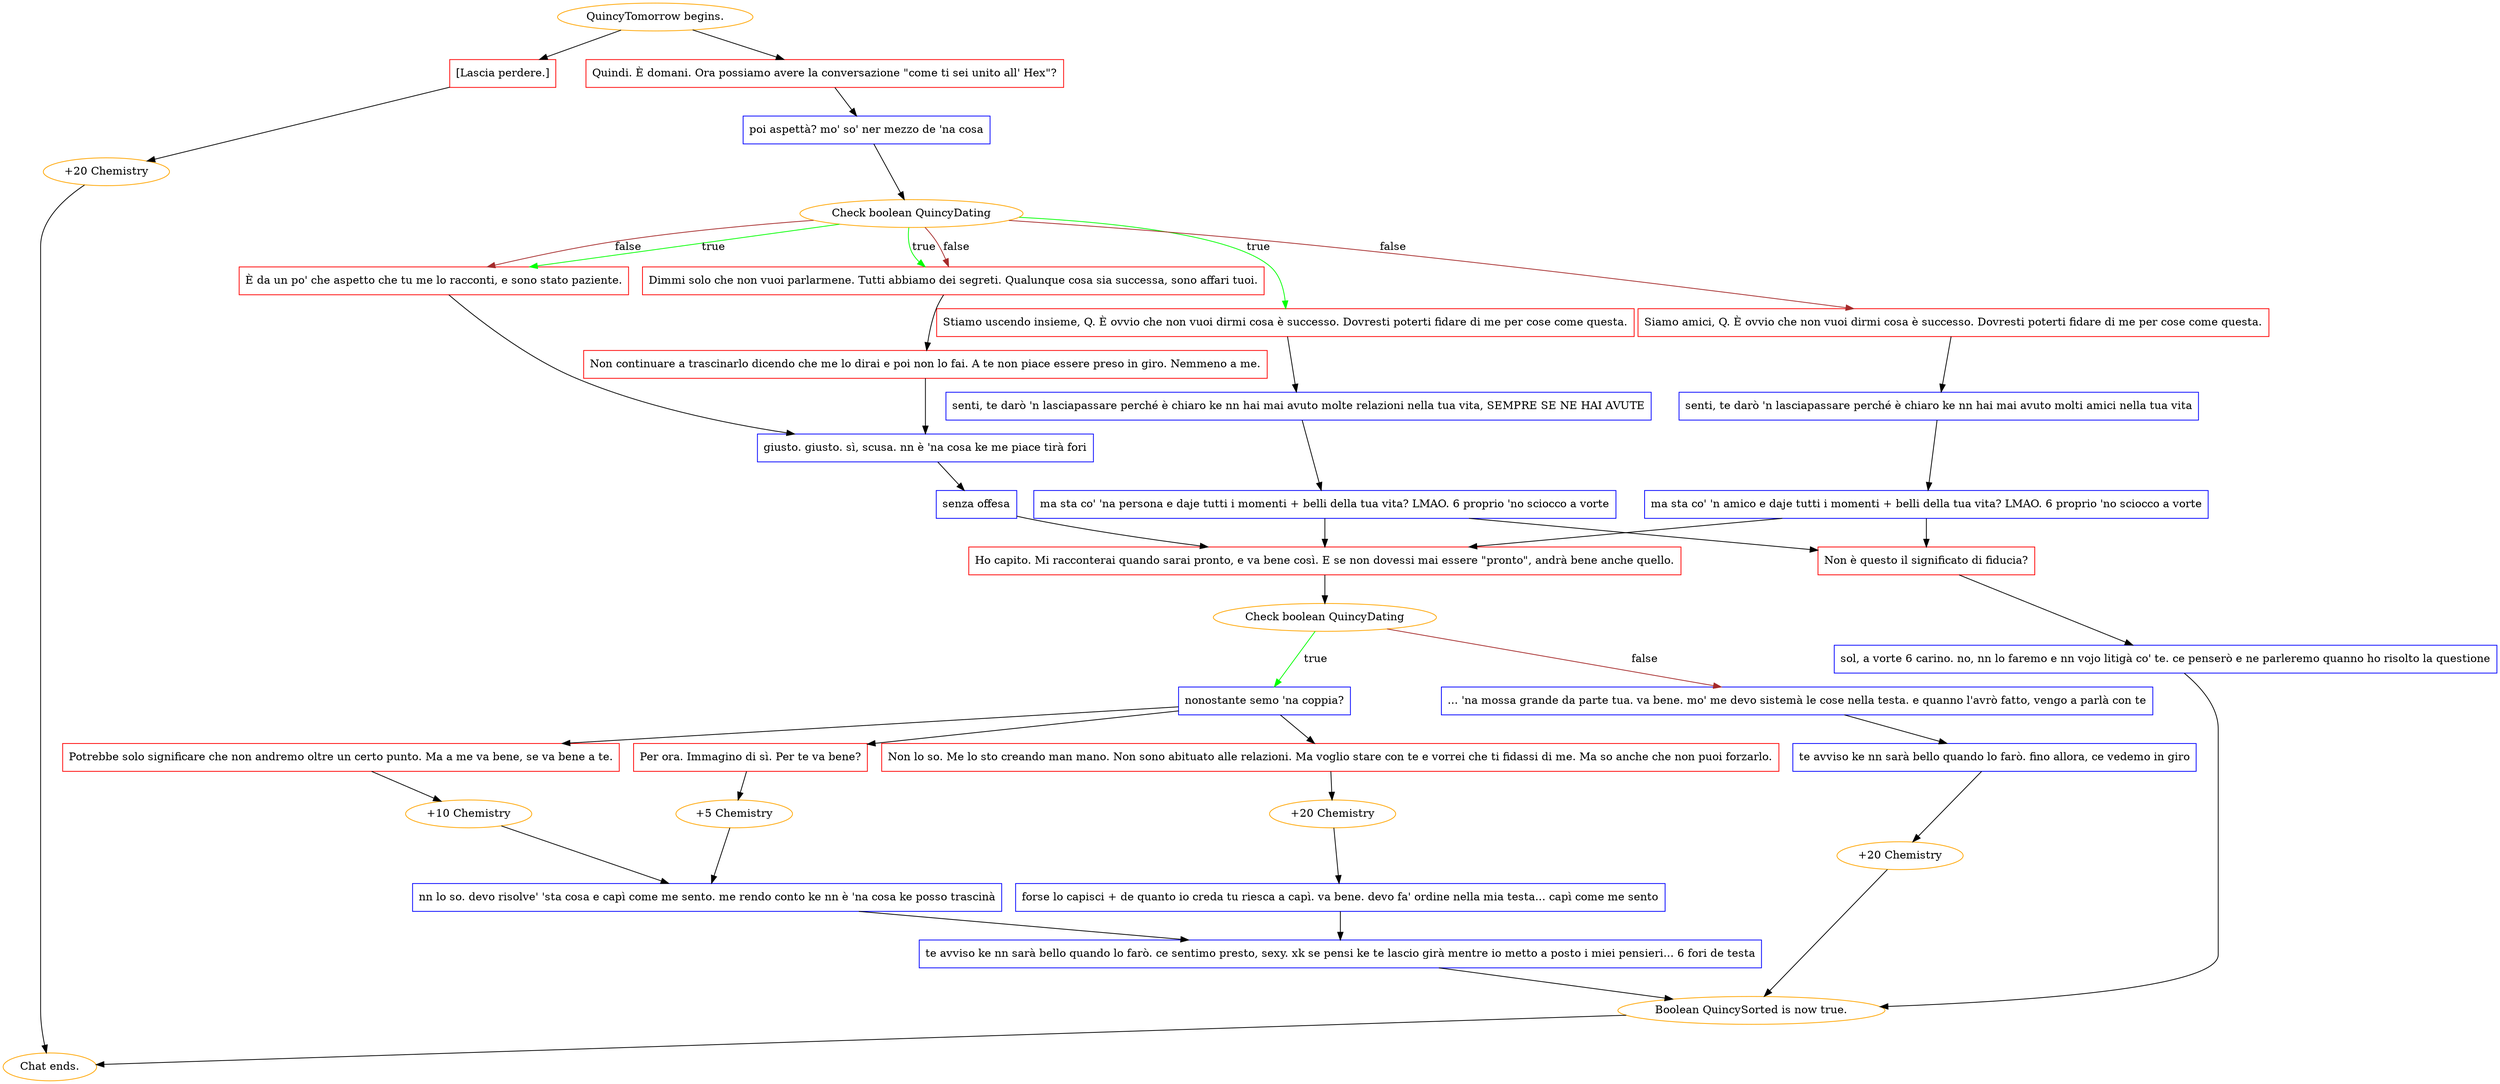 digraph {
	"QuincyTomorrow begins." [color=orange];
		"QuincyTomorrow begins." -> j1071767890;
		"QuincyTomorrow begins." -> j1335164455;
	j1071767890 [label="Quindi. È domani. Ora possiamo avere la conversazione \"come ti sei unito all' Hex\"?",shape=box,color=red];
		j1071767890 -> j92389090;
	j1335164455 [label="[Lascia perdere.]",shape=box,color=red];
		j1335164455 -> j2895199346;
	j92389090 [label="poi aspettà? mo' so' ner mezzo de 'na cosa",shape=box,color=blue];
		j92389090 -> j2361024854;
	j2895199346 [label="+20 Chemistry",color=orange];
		j2895199346 -> "Chat ends.";
	j2361024854 [label="Check boolean QuincyDating",color=orange];
		j2361024854 -> j2534490130 [label=true,color=green];
		j2361024854 -> j1982156850 [label=true,color=green];
		j2361024854 -> j1717388957 [label=true,color=green];
		j2361024854 -> j4053634984 [label=false,color=brown];
		j2361024854 -> j1982156850 [label=false,color=brown];
		j2361024854 -> j1717388957 [label=false,color=brown];
	"Chat ends." [color=orange];
	j2534490130 [label="Stiamo uscendo insieme, Q. È ovvio che non vuoi dirmi cosa è successo. Dovresti poterti fidare di me per cose come questa.",shape=box,color=red];
		j2534490130 -> j3725801547;
	j1982156850 [label="È da un po' che aspetto che tu me lo racconti, e sono stato paziente.",shape=box,color=red];
		j1982156850 -> j3016315123;
	j1717388957 [label="Dimmi solo che non vuoi parlarmene. Tutti abbiamo dei segreti. Qualunque cosa sia successa, sono affari tuoi.",shape=box,color=red];
		j1717388957 -> j3412763005;
	j4053634984 [label="Siamo amici, Q. È ovvio che non vuoi dirmi cosa è successo. Dovresti poterti fidare di me per cose come questa.",shape=box,color=red];
		j4053634984 -> j473071036;
	j3725801547 [label="senti, te darò 'n lasciapassare perché è chiaro ke nn hai mai avuto molte relazioni nella tua vita, SEMPRE SE NE HAI AVUTE",shape=box,color=blue];
		j3725801547 -> j2357041121;
	j3016315123 [label="giusto. giusto. sì, scusa. nn è 'na cosa ke me piace tirà fori",shape=box,color=blue];
		j3016315123 -> j2323812724;
	j3412763005 [label="Non continuare a trascinarlo dicendo che me lo dirai e poi non lo fai. A te non piace essere preso in giro. Nemmeno a me.",shape=box,color=red];
		j3412763005 -> j3016315123;
	j473071036 [label="senti, te darò 'n lasciapassare perché è chiaro ke nn hai mai avuto molti amici nella tua vita",shape=box,color=blue];
		j473071036 -> j3301427709;
	j2357041121 [label="ma sta co' 'na persona e daje tutti i momenti + belli della tua vita? LMAO. 6 proprio 'no sciocco a vorte",shape=box,color=blue];
		j2357041121 -> j2656492419;
		j2357041121 -> j1422137094;
	j2323812724 [label="senza offesa",shape=box,color=blue];
		j2323812724 -> j1422137094;
	j3301427709 [label="ma sta co' 'n amico e daje tutti i momenti + belli della tua vita? LMAO. 6 proprio 'no sciocco a vorte",shape=box,color=blue];
		j3301427709 -> j2656492419;
		j3301427709 -> j1422137094;
	j2656492419 [label="Non è questo il significato di fiducia?",shape=box,color=red];
		j2656492419 -> j3559041498;
	j1422137094 [label="Ho capito. Mi racconterai quando sarai pronto, e va bene così. E se non dovessi mai essere \"pronto\", andrà bene anche quello.",shape=box,color=red];
		j1422137094 -> j3463553496;
	j3559041498 [label="sol, a vorte 6 carino. no, nn lo faremo e nn vojo litigà co' te. ce penserò e ne parleremo quanno ho risolto la questione",shape=box,color=blue];
		j3559041498 -> j878672861;
	j3463553496 [label="Check boolean QuincyDating",color=orange];
		j3463553496 -> j1059749220 [label=true,color=green];
		j3463553496 -> j3198067415 [label=false,color=brown];
	j878672861 [label="Boolean QuincySorted is now true.",color=orange];
		j878672861 -> "Chat ends.";
	j1059749220 [label="nonostante semo 'na coppia?",shape=box,color=blue];
		j1059749220 -> j739471955;
		j1059749220 -> j3256929776;
		j1059749220 -> j1403192065;
	j3198067415 [label="... 'na mossa grande da parte tua. va bene. mo' me devo sistemà le cose nella testa. e quanno l'avrò fatto, vengo a parlà con te",shape=box,color=blue];
		j3198067415 -> j1935239475;
	j739471955 [label="Per ora. Immagino di sì. Per te va bene?",shape=box,color=red];
		j739471955 -> j3268624287;
	j3256929776 [label="Potrebbe solo significare che non andremo oltre un certo punto. Ma a me va bene, se va bene a te.",shape=box,color=red];
		j3256929776 -> j2534139901;
	j1403192065 [label="Non lo so. Me lo sto creando man mano. Non sono abituato alle relazioni. Ma voglio stare con te e vorrei che ti fidassi di me. Ma so anche che non puoi forzarlo.",shape=box,color=red];
		j1403192065 -> j1341884976;
	j1935239475 [label="te avviso ke nn sarà bello quando lo farò. fino allora, ce vedemo in giro",shape=box,color=blue];
		j1935239475 -> j4021679351;
	j3268624287 [label="+5 Chemistry",color=orange];
		j3268624287 -> j2554297234;
	j2534139901 [label="+10 Chemistry",color=orange];
		j2534139901 -> j2554297234;
	j1341884976 [label="+20 Chemistry",color=orange];
		j1341884976 -> j2739274937;
	j4021679351 [label="+20 Chemistry",color=orange];
		j4021679351 -> j878672861;
	j2554297234 [label="nn lo so. devo risolve' 'sta cosa e capì come me sento. me rendo conto ke nn è 'na cosa ke posso trascinà",shape=box,color=blue];
		j2554297234 -> j436919024;
	j2739274937 [label="forse lo capisci + de quanto io creda tu riesca a capì. va bene. devo fa' ordine nella mia testa... capì come me sento",shape=box,color=blue];
		j2739274937 -> j436919024;
	j436919024 [label="te avviso ke nn sarà bello quando lo farò. ce sentimo presto, sexy. xk se pensi ke te lascio girà mentre io metto a posto i miei pensieri... 6 fori de testa",shape=box,color=blue];
		j436919024 -> j878672861;
}